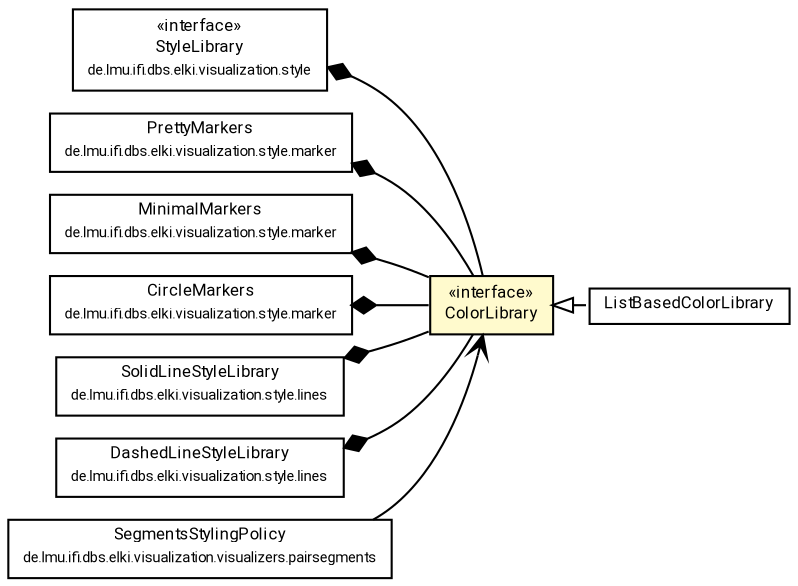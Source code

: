 #!/usr/local/bin/dot
#
# Class diagram 
# Generated by UMLGraph version R5_7_2-60-g0e99a6 (http://www.spinellis.gr/umlgraph/)
#

digraph G {
	graph [fontnames="svg"]
	edge [fontname="Roboto",fontsize=7,labelfontname="Roboto",labelfontsize=7,color="black"];
	node [fontname="Roboto",fontcolor="black",fontsize=8,shape=plaintext,margin=0,width=0,height=0];
	nodesep=0.15;
	ranksep=0.25;
	rankdir=LR;
	// de.lmu.ifi.dbs.elki.visualization.colors.ColorLibrary
	c2714140 [label=<<table title="de.lmu.ifi.dbs.elki.visualization.colors.ColorLibrary" border="0" cellborder="1" cellspacing="0" cellpadding="2" bgcolor="lemonChiffon" href="ColorLibrary.html" target="_parent">
		<tr><td><table border="0" cellspacing="0" cellpadding="1">
		<tr><td align="center" balign="center"> &#171;interface&#187; </td></tr>
		<tr><td align="center" balign="center"> <font face="Roboto">ColorLibrary</font> </td></tr>
		</table></td></tr>
		</table>>, URL="ColorLibrary.html"];
	// de.lmu.ifi.dbs.elki.visualization.colors.ListBasedColorLibrary
	c2714141 [label=<<table title="de.lmu.ifi.dbs.elki.visualization.colors.ListBasedColorLibrary" border="0" cellborder="1" cellspacing="0" cellpadding="2" href="ListBasedColorLibrary.html" target="_parent">
		<tr><td><table border="0" cellspacing="0" cellpadding="1">
		<tr><td align="center" balign="center"> <font face="Roboto">ListBasedColorLibrary</font> </td></tr>
		</table></td></tr>
		</table>>, URL="ListBasedColorLibrary.html"];
	// de.lmu.ifi.dbs.elki.visualization.style.StyleLibrary
	c2714142 [label=<<table title="de.lmu.ifi.dbs.elki.visualization.style.StyleLibrary" border="0" cellborder="1" cellspacing="0" cellpadding="2" href="../style/StyleLibrary.html" target="_parent">
		<tr><td><table border="0" cellspacing="0" cellpadding="1">
		<tr><td align="center" balign="center"> &#171;interface&#187; </td></tr>
		<tr><td align="center" balign="center"> <font face="Roboto">StyleLibrary</font> </td></tr>
		<tr><td align="center" balign="center"> <font face="Roboto" point-size="7.0">de.lmu.ifi.dbs.elki.visualization.style</font> </td></tr>
		</table></td></tr>
		</table>>, URL="../style/StyleLibrary.html"];
	// de.lmu.ifi.dbs.elki.visualization.style.marker.PrettyMarkers
	c2714144 [label=<<table title="de.lmu.ifi.dbs.elki.visualization.style.marker.PrettyMarkers" border="0" cellborder="1" cellspacing="0" cellpadding="2" href="../style/marker/PrettyMarkers.html" target="_parent">
		<tr><td><table border="0" cellspacing="0" cellpadding="1">
		<tr><td align="center" balign="center"> <font face="Roboto">PrettyMarkers</font> </td></tr>
		<tr><td align="center" balign="center"> <font face="Roboto" point-size="7.0">de.lmu.ifi.dbs.elki.visualization.style.marker</font> </td></tr>
		</table></td></tr>
		</table>>, URL="../style/marker/PrettyMarkers.html"];
	// de.lmu.ifi.dbs.elki.visualization.style.marker.MinimalMarkers
	c2714145 [label=<<table title="de.lmu.ifi.dbs.elki.visualization.style.marker.MinimalMarkers" border="0" cellborder="1" cellspacing="0" cellpadding="2" href="../style/marker/MinimalMarkers.html" target="_parent">
		<tr><td><table border="0" cellspacing="0" cellpadding="1">
		<tr><td align="center" balign="center"> <font face="Roboto">MinimalMarkers</font> </td></tr>
		<tr><td align="center" balign="center"> <font face="Roboto" point-size="7.0">de.lmu.ifi.dbs.elki.visualization.style.marker</font> </td></tr>
		</table></td></tr>
		</table>>, URL="../style/marker/MinimalMarkers.html"];
	// de.lmu.ifi.dbs.elki.visualization.style.marker.CircleMarkers
	c2714147 [label=<<table title="de.lmu.ifi.dbs.elki.visualization.style.marker.CircleMarkers" border="0" cellborder="1" cellspacing="0" cellpadding="2" href="../style/marker/CircleMarkers.html" target="_parent">
		<tr><td><table border="0" cellspacing="0" cellpadding="1">
		<tr><td align="center" balign="center"> <font face="Roboto">CircleMarkers</font> </td></tr>
		<tr><td align="center" balign="center"> <font face="Roboto" point-size="7.0">de.lmu.ifi.dbs.elki.visualization.style.marker</font> </td></tr>
		</table></td></tr>
		</table>>, URL="../style/marker/CircleMarkers.html"];
	// de.lmu.ifi.dbs.elki.visualization.style.lines.SolidLineStyleLibrary
	c2714152 [label=<<table title="de.lmu.ifi.dbs.elki.visualization.style.lines.SolidLineStyleLibrary" border="0" cellborder="1" cellspacing="0" cellpadding="2" href="../style/lines/SolidLineStyleLibrary.html" target="_parent">
		<tr><td><table border="0" cellspacing="0" cellpadding="1">
		<tr><td align="center" balign="center"> <font face="Roboto">SolidLineStyleLibrary</font> </td></tr>
		<tr><td align="center" balign="center"> <font face="Roboto" point-size="7.0">de.lmu.ifi.dbs.elki.visualization.style.lines</font> </td></tr>
		</table></td></tr>
		</table>>, URL="../style/lines/SolidLineStyleLibrary.html"];
	// de.lmu.ifi.dbs.elki.visualization.style.lines.DashedLineStyleLibrary
	c2714154 [label=<<table title="de.lmu.ifi.dbs.elki.visualization.style.lines.DashedLineStyleLibrary" border="0" cellborder="1" cellspacing="0" cellpadding="2" href="../style/lines/DashedLineStyleLibrary.html" target="_parent">
		<tr><td><table border="0" cellspacing="0" cellpadding="1">
		<tr><td align="center" balign="center"> <font face="Roboto">DashedLineStyleLibrary</font> </td></tr>
		<tr><td align="center" balign="center"> <font face="Roboto" point-size="7.0">de.lmu.ifi.dbs.elki.visualization.style.lines</font> </td></tr>
		</table></td></tr>
		</table>>, URL="../style/lines/DashedLineStyleLibrary.html"];
	// de.lmu.ifi.dbs.elki.visualization.visualizers.pairsegments.SegmentsStylingPolicy
	c2714277 [label=<<table title="de.lmu.ifi.dbs.elki.visualization.visualizers.pairsegments.SegmentsStylingPolicy" border="0" cellborder="1" cellspacing="0" cellpadding="2" href="../visualizers/pairsegments/SegmentsStylingPolicy.html" target="_parent">
		<tr><td><table border="0" cellspacing="0" cellpadding="1">
		<tr><td align="center" balign="center"> <font face="Roboto">SegmentsStylingPolicy</font> </td></tr>
		<tr><td align="center" balign="center"> <font face="Roboto" point-size="7.0">de.lmu.ifi.dbs.elki.visualization.visualizers.pairsegments</font> </td></tr>
		</table></td></tr>
		</table>>, URL="../visualizers/pairsegments/SegmentsStylingPolicy.html"];
	// de.lmu.ifi.dbs.elki.visualization.colors.ListBasedColorLibrary implements de.lmu.ifi.dbs.elki.visualization.colors.ColorLibrary
	c2714140 -> c2714141 [arrowtail=empty,style=dashed,dir=back,weight=9];
	// de.lmu.ifi.dbs.elki.visualization.style.StyleLibrary composed de.lmu.ifi.dbs.elki.visualization.colors.ColorLibrary
	c2714142 -> c2714140 [arrowhead=none,arrowtail=diamond,dir=back,weight=6];
	// de.lmu.ifi.dbs.elki.visualization.style.marker.PrettyMarkers composed de.lmu.ifi.dbs.elki.visualization.colors.ColorLibrary
	c2714144 -> c2714140 [arrowhead=none,arrowtail=diamond,dir=back,weight=6];
	// de.lmu.ifi.dbs.elki.visualization.style.marker.MinimalMarkers composed de.lmu.ifi.dbs.elki.visualization.colors.ColorLibrary
	c2714145 -> c2714140 [arrowhead=none,arrowtail=diamond,dir=back,weight=6];
	// de.lmu.ifi.dbs.elki.visualization.style.marker.CircleMarkers composed de.lmu.ifi.dbs.elki.visualization.colors.ColorLibrary
	c2714147 -> c2714140 [arrowhead=none,arrowtail=diamond,dir=back,weight=6];
	// de.lmu.ifi.dbs.elki.visualization.style.lines.SolidLineStyleLibrary composed de.lmu.ifi.dbs.elki.visualization.colors.ColorLibrary
	c2714152 -> c2714140 [arrowhead=none,arrowtail=diamond,dir=back,weight=6];
	// de.lmu.ifi.dbs.elki.visualization.style.lines.DashedLineStyleLibrary composed de.lmu.ifi.dbs.elki.visualization.colors.ColorLibrary
	c2714154 -> c2714140 [arrowhead=none,arrowtail=diamond,dir=back,weight=6];
	// de.lmu.ifi.dbs.elki.visualization.visualizers.pairsegments.SegmentsStylingPolicy navassoc de.lmu.ifi.dbs.elki.visualization.colors.ColorLibrary
	c2714277 -> c2714140 [arrowhead=open,weight=1];
}

